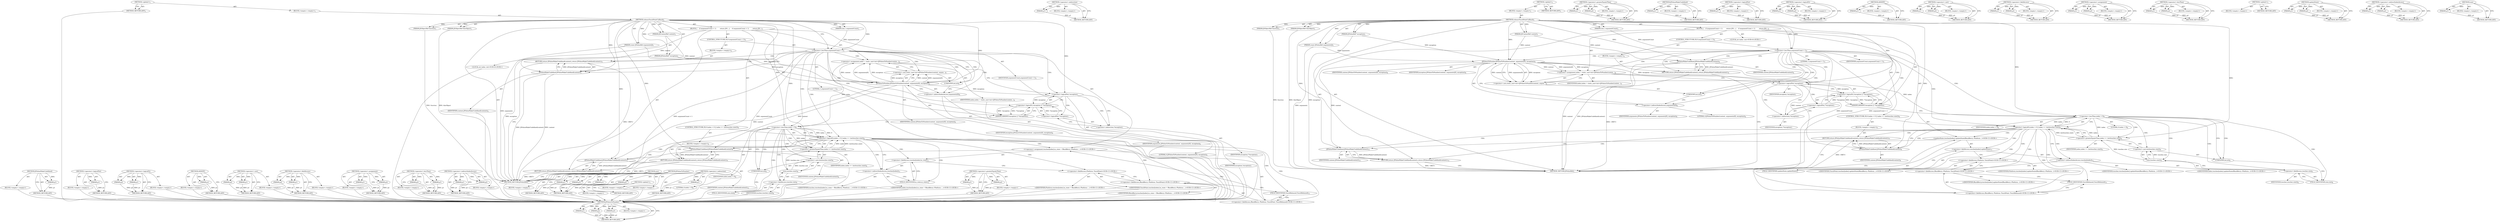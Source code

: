 digraph "size" {
vulnerable_127 [label=<(METHOD,JSValueToNumber)>];
vulnerable_128 [label=<(PARAM,p1)>];
vulnerable_129 [label=<(PARAM,p2)>];
vulnerable_130 [label=<(PARAM,p3)>];
vulnerable_131 [label=<(BLOCK,&lt;empty&gt;,&lt;empty&gt;)>];
vulnerable_132 [label=<(METHOD_RETURN,ANY)>];
vulnerable_151 [label=<(METHOD,&lt;operator&gt;.indirection)>];
vulnerable_152 [label=<(PARAM,p1)>];
vulnerable_153 [label=<(BLOCK,&lt;empty&gt;,&lt;empty&gt;)>];
vulnerable_154 [label=<(METHOD_RETURN,ANY)>];
vulnerable_6 [label=<(METHOD,&lt;global&gt;)<SUB>1</SUB>>];
vulnerable_7 [label=<(BLOCK,&lt;empty&gt;,&lt;empty&gt;)<SUB>1</SUB>>];
vulnerable_8 [label=<(METHOD,releaseTouchPointCallback)<SUB>1</SUB>>];
vulnerable_9 [label=<(PARAM,JSContextRef context)<SUB>1</SUB>>];
vulnerable_10 [label=<(PARAM,JSObjectRef function)<SUB>1</SUB>>];
vulnerable_11 [label=<(PARAM,JSObjectRef thisObject)<SUB>1</SUB>>];
vulnerable_12 [label=<(PARAM,size_t argumentCount)<SUB>1</SUB>>];
vulnerable_13 [label=<(PARAM,const JSValueRef arguments[])<SUB>1</SUB>>];
vulnerable_14 [label=<(PARAM,JSValueRef* exception)<SUB>1</SUB>>];
vulnerable_15 [label=<(BLOCK,{
    if (argumentCount &lt; 1)
        return JSV...,{
    if (argumentCount &lt; 1)
        return JSV...)<SUB>2</SUB>>];
vulnerable_16 [label=<(CONTROL_STRUCTURE,IF,if (argumentCount &lt; 1))<SUB>3</SUB>>];
vulnerable_17 [label=<(&lt;operator&gt;.lessThan,argumentCount &lt; 1)<SUB>3</SUB>>];
vulnerable_18 [label=<(IDENTIFIER,argumentCount,argumentCount &lt; 1)<SUB>3</SUB>>];
vulnerable_19 [label=<(LITERAL,1,argumentCount &lt; 1)<SUB>3</SUB>>];
vulnerable_20 [label=<(BLOCK,&lt;empty&gt;,&lt;empty&gt;)<SUB>4</SUB>>];
vulnerable_21 [label=<(RETURN,return JSValueMakeUndefined(context);,return JSValueMakeUndefined(context);)<SUB>4</SUB>>];
vulnerable_22 [label=<(JSValueMakeUndefined,JSValueMakeUndefined(context))<SUB>4</SUB>>];
vulnerable_23 [label=<(IDENTIFIER,context,JSValueMakeUndefined(context))<SUB>4</SUB>>];
vulnerable_24 [label="<(LOCAL,int index: int)<SUB>6</SUB>>"];
vulnerable_25 [label=<(&lt;operator&gt;.assignment,index = static_cast&lt;int&gt;(JSValueToNumber(contex...)<SUB>6</SUB>>];
vulnerable_26 [label=<(IDENTIFIER,index,index = static_cast&lt;int&gt;(JSValueToNumber(contex...)<SUB>6</SUB>>];
vulnerable_27 [label=<(&lt;operator&gt;.cast,static_cast&lt;int&gt;(JSValueToNumber(context, argum...)<SUB>6</SUB>>];
vulnerable_28 [label=<(UNKNOWN,int,int)<SUB>6</SUB>>];
vulnerable_29 [label=<(JSValueToNumber,JSValueToNumber(context, arguments[0], exception))<SUB>6</SUB>>];
vulnerable_30 [label=<(IDENTIFIER,context,JSValueToNumber(context, arguments[0], exception))<SUB>6</SUB>>];
vulnerable_31 [label=<(&lt;operator&gt;.indirectIndexAccess,arguments[0])<SUB>6</SUB>>];
vulnerable_32 [label=<(IDENTIFIER,arguments,JSValueToNumber(context, arguments[0], exception))<SUB>6</SUB>>];
vulnerable_33 [label=<(LITERAL,0,JSValueToNumber(context, arguments[0], exception))<SUB>6</SUB>>];
vulnerable_34 [label=<(IDENTIFIER,exception,JSValueToNumber(context, arguments[0], exception))<SUB>6</SUB>>];
vulnerable_35 [label=<(ASSERT,ASSERT(!exception || !*exception))<SUB>7</SUB>>];
vulnerable_36 [label=<(&lt;operator&gt;.logicalOr,!exception || !*exception)<SUB>7</SUB>>];
vulnerable_37 [label=<(&lt;operator&gt;.logicalNot,!exception)<SUB>7</SUB>>];
vulnerable_38 [label=<(IDENTIFIER,exception,!exception)<SUB>7</SUB>>];
vulnerable_39 [label=<(&lt;operator&gt;.logicalNot,!*exception)<SUB>7</SUB>>];
vulnerable_40 [label=<(&lt;operator&gt;.indirection,*exception)<SUB>7</SUB>>];
vulnerable_41 [label=<(IDENTIFIER,exception,!*exception)<SUB>7</SUB>>];
vulnerable_42 [label=<(CONTROL_STRUCTURE,IF,if (index &lt; 0 || index &gt;= (int)touches.size()))<SUB>8</SUB>>];
vulnerable_43 [label=<(&lt;operator&gt;.logicalOr,index &lt; 0 || index &gt;= (int)touches.size())<SUB>8</SUB>>];
vulnerable_44 [label=<(&lt;operator&gt;.lessThan,index &lt; 0)<SUB>8</SUB>>];
vulnerable_45 [label=<(IDENTIFIER,index,index &lt; 0)<SUB>8</SUB>>];
vulnerable_46 [label=<(LITERAL,0,index &lt; 0)<SUB>8</SUB>>];
vulnerable_47 [label=<(&lt;operator&gt;.greaterEqualsThan,index &gt;= (int)touches.size())<SUB>8</SUB>>];
vulnerable_48 [label=<(IDENTIFIER,index,index &gt;= (int)touches.size())<SUB>8</SUB>>];
vulnerable_49 [label=<(&lt;operator&gt;.cast,(int)touches.size())<SUB>8</SUB>>];
vulnerable_50 [label=<(UNKNOWN,int,int)<SUB>8</SUB>>];
vulnerable_51 [label=<(size,touches.size())<SUB>8</SUB>>];
vulnerable_52 [label=<(&lt;operator&gt;.fieldAccess,touches.size)<SUB>8</SUB>>];
vulnerable_53 [label=<(IDENTIFIER,touches,touches.size())<SUB>8</SUB>>];
vulnerable_54 [label=<(FIELD_IDENTIFIER,size,size)<SUB>8</SUB>>];
vulnerable_55 [label=<(BLOCK,&lt;empty&gt;,&lt;empty&gt;)<SUB>9</SUB>>];
vulnerable_56 [label=<(RETURN,return JSValueMakeUndefined(context);,return JSValueMakeUndefined(context);)<SUB>9</SUB>>];
vulnerable_57 [label=<(JSValueMakeUndefined,JSValueMakeUndefined(context))<SUB>9</SUB>>];
vulnerable_58 [label=<(IDENTIFIER,context,JSValueMakeUndefined(context))<SUB>9</SUB>>];
vulnerable_59 [label="<(&lt;operator&gt;.assignment,touches[index].m_state = BlackBerry::Platform::...)<SUB>11</SUB>>"];
vulnerable_60 [label=<(&lt;operator&gt;.fieldAccess,touches[index].m_state)<SUB>11</SUB>>];
vulnerable_61 [label=<(&lt;operator&gt;.indirectIndexAccess,touches[index])<SUB>11</SUB>>];
vulnerable_62 [label="<(IDENTIFIER,touches,touches[index].m_state = BlackBerry::Platform::...)<SUB>11</SUB>>"];
vulnerable_63 [label="<(IDENTIFIER,index,touches[index].m_state = BlackBerry::Platform::...)<SUB>11</SUB>>"];
vulnerable_64 [label=<(FIELD_IDENTIFIER,m_state,m_state)<SUB>11</SUB>>];
vulnerable_65 [label="<(&lt;operator&gt;.fieldAccess,BlackBerry::Platform::TouchPoint::TouchReleased)<SUB>11</SUB>>"];
vulnerable_66 [label="<(&lt;operator&gt;.fieldAccess,BlackBerry::Platform::TouchPoint)<SUB>11</SUB>>"];
vulnerable_67 [label="<(IDENTIFIER,BlackBerry,touches[index].m_state = BlackBerry::Platform::...)<SUB>11</SUB>>"];
vulnerable_68 [label="<(&lt;operator&gt;.fieldAccess,Platform::TouchPoint)<SUB>11</SUB>>"];
vulnerable_69 [label="<(IDENTIFIER,Platform,touches[index].m_state = BlackBerry::Platform::...)<SUB>11</SUB>>"];
vulnerable_70 [label="<(IDENTIFIER,TouchPoint,touches[index].m_state = BlackBerry::Platform::...)<SUB>11</SUB>>"];
vulnerable_71 [label=<(FIELD_IDENTIFIER,TouchReleased,TouchReleased)<SUB>11</SUB>>];
vulnerable_72 [label=<(RETURN,return JSValueMakeUndefined(context);,return JSValueMakeUndefined(context);)<SUB>12</SUB>>];
vulnerable_73 [label=<(JSValueMakeUndefined,JSValueMakeUndefined(context))<SUB>12</SUB>>];
vulnerable_74 [label=<(IDENTIFIER,context,JSValueMakeUndefined(context))<SUB>12</SUB>>];
vulnerable_75 [label=<(METHOD_RETURN,JSValueRef)<SUB>1</SUB>>];
vulnerable_77 [label=<(METHOD_RETURN,ANY)<SUB>1</SUB>>];
vulnerable_155 [label=<(METHOD,&lt;operator&gt;.greaterEqualsThan)>];
vulnerable_156 [label=<(PARAM,p1)>];
vulnerable_157 [label=<(PARAM,p2)>];
vulnerable_158 [label=<(BLOCK,&lt;empty&gt;,&lt;empty&gt;)>];
vulnerable_159 [label=<(METHOD_RETURN,ANY)>];
vulnerable_113 [label=<(METHOD,JSValueMakeUndefined)>];
vulnerable_114 [label=<(PARAM,p1)>];
vulnerable_115 [label=<(BLOCK,&lt;empty&gt;,&lt;empty&gt;)>];
vulnerable_116 [label=<(METHOD_RETURN,ANY)>];
vulnerable_147 [label=<(METHOD,&lt;operator&gt;.logicalNot)>];
vulnerable_148 [label=<(PARAM,p1)>];
vulnerable_149 [label=<(BLOCK,&lt;empty&gt;,&lt;empty&gt;)>];
vulnerable_150 [label=<(METHOD_RETURN,ANY)>];
vulnerable_142 [label=<(METHOD,&lt;operator&gt;.logicalOr)>];
vulnerable_143 [label=<(PARAM,p1)>];
vulnerable_144 [label=<(PARAM,p2)>];
vulnerable_145 [label=<(BLOCK,&lt;empty&gt;,&lt;empty&gt;)>];
vulnerable_146 [label=<(METHOD_RETURN,ANY)>];
vulnerable_138 [label=<(METHOD,ASSERT)>];
vulnerable_139 [label=<(PARAM,p1)>];
vulnerable_140 [label=<(BLOCK,&lt;empty&gt;,&lt;empty&gt;)>];
vulnerable_141 [label=<(METHOD_RETURN,ANY)>];
vulnerable_122 [label=<(METHOD,&lt;operator&gt;.cast)>];
vulnerable_123 [label=<(PARAM,p1)>];
vulnerable_124 [label=<(PARAM,p2)>];
vulnerable_125 [label=<(BLOCK,&lt;empty&gt;,&lt;empty&gt;)>];
vulnerable_126 [label=<(METHOD_RETURN,ANY)>];
vulnerable_164 [label=<(METHOD,&lt;operator&gt;.fieldAccess)>];
vulnerable_165 [label=<(PARAM,p1)>];
vulnerable_166 [label=<(PARAM,p2)>];
vulnerable_167 [label=<(BLOCK,&lt;empty&gt;,&lt;empty&gt;)>];
vulnerable_168 [label=<(METHOD_RETURN,ANY)>];
vulnerable_117 [label=<(METHOD,&lt;operator&gt;.assignment)>];
vulnerable_118 [label=<(PARAM,p1)>];
vulnerable_119 [label=<(PARAM,p2)>];
vulnerable_120 [label=<(BLOCK,&lt;empty&gt;,&lt;empty&gt;)>];
vulnerable_121 [label=<(METHOD_RETURN,ANY)>];
vulnerable_108 [label=<(METHOD,&lt;operator&gt;.lessThan)>];
vulnerable_109 [label=<(PARAM,p1)>];
vulnerable_110 [label=<(PARAM,p2)>];
vulnerable_111 [label=<(BLOCK,&lt;empty&gt;,&lt;empty&gt;)>];
vulnerable_112 [label=<(METHOD_RETURN,ANY)>];
vulnerable_102 [label=<(METHOD,&lt;global&gt;)<SUB>1</SUB>>];
vulnerable_103 [label=<(BLOCK,&lt;empty&gt;,&lt;empty&gt;)>];
vulnerable_104 [label=<(METHOD_RETURN,ANY)>];
vulnerable_133 [label=<(METHOD,&lt;operator&gt;.indirectIndexAccess)>];
vulnerable_134 [label=<(PARAM,p1)>];
vulnerable_135 [label=<(PARAM,p2)>];
vulnerable_136 [label=<(BLOCK,&lt;empty&gt;,&lt;empty&gt;)>];
vulnerable_137 [label=<(METHOD_RETURN,ANY)>];
vulnerable_160 [label=<(METHOD,size)>];
vulnerable_161 [label=<(PARAM,p1)>];
vulnerable_162 [label=<(BLOCK,&lt;empty&gt;,&lt;empty&gt;)>];
vulnerable_163 [label=<(METHOD_RETURN,ANY)>];
fixed_127 [label=<(METHOD,JSValueToNumber)>];
fixed_128 [label=<(PARAM,p1)>];
fixed_129 [label=<(PARAM,p2)>];
fixed_130 [label=<(PARAM,p3)>];
fixed_131 [label=<(BLOCK,&lt;empty&gt;,&lt;empty&gt;)>];
fixed_132 [label=<(METHOD_RETURN,ANY)>];
fixed_151 [label=<(METHOD,&lt;operator&gt;.indirection)>];
fixed_152 [label=<(PARAM,p1)>];
fixed_153 [label=<(BLOCK,&lt;empty&gt;,&lt;empty&gt;)>];
fixed_154 [label=<(METHOD_RETURN,ANY)>];
fixed_6 [label=<(METHOD,&lt;global&gt;)<SUB>1</SUB>>];
fixed_7 [label=<(BLOCK,&lt;empty&gt;,&lt;empty&gt;)<SUB>1</SUB>>];
fixed_8 [label=<(METHOD,releaseTouchPointCallback)<SUB>1</SUB>>];
fixed_9 [label=<(PARAM,JSContextRef context)<SUB>1</SUB>>];
fixed_10 [label=<(PARAM,JSObjectRef function)<SUB>1</SUB>>];
fixed_11 [label=<(PARAM,JSObjectRef thisObject)<SUB>1</SUB>>];
fixed_12 [label=<(PARAM,size_t argumentCount)<SUB>1</SUB>>];
fixed_13 [label=<(PARAM,const JSValueRef arguments[])<SUB>1</SUB>>];
fixed_14 [label=<(PARAM,JSValueRef* exception)<SUB>1</SUB>>];
fixed_15 [label=<(BLOCK,{
    if (argumentCount &lt; 1)
        return JSV...,{
    if (argumentCount &lt; 1)
        return JSV...)<SUB>2</SUB>>];
fixed_16 [label=<(CONTROL_STRUCTURE,IF,if (argumentCount &lt; 1))<SUB>3</SUB>>];
fixed_17 [label=<(&lt;operator&gt;.lessThan,argumentCount &lt; 1)<SUB>3</SUB>>];
fixed_18 [label=<(IDENTIFIER,argumentCount,argumentCount &lt; 1)<SUB>3</SUB>>];
fixed_19 [label=<(LITERAL,1,argumentCount &lt; 1)<SUB>3</SUB>>];
fixed_20 [label=<(BLOCK,&lt;empty&gt;,&lt;empty&gt;)<SUB>4</SUB>>];
fixed_21 [label=<(RETURN,return JSValueMakeUndefined(context);,return JSValueMakeUndefined(context);)<SUB>4</SUB>>];
fixed_22 [label=<(JSValueMakeUndefined,JSValueMakeUndefined(context))<SUB>4</SUB>>];
fixed_23 [label=<(IDENTIFIER,context,JSValueMakeUndefined(context))<SUB>4</SUB>>];
fixed_24 [label="<(LOCAL,int index: int)<SUB>6</SUB>>"];
fixed_25 [label=<(&lt;operator&gt;.assignment,index = static_cast&lt;int&gt;(JSValueToNumber(contex...)<SUB>6</SUB>>];
fixed_26 [label=<(IDENTIFIER,index,index = static_cast&lt;int&gt;(JSValueToNumber(contex...)<SUB>6</SUB>>];
fixed_27 [label=<(&lt;operator&gt;.cast,static_cast&lt;int&gt;(JSValueToNumber(context, argum...)<SUB>6</SUB>>];
fixed_28 [label=<(UNKNOWN,int,int)<SUB>6</SUB>>];
fixed_29 [label=<(JSValueToNumber,JSValueToNumber(context, arguments[0], exception))<SUB>6</SUB>>];
fixed_30 [label=<(IDENTIFIER,context,JSValueToNumber(context, arguments[0], exception))<SUB>6</SUB>>];
fixed_31 [label=<(&lt;operator&gt;.indirectIndexAccess,arguments[0])<SUB>6</SUB>>];
fixed_32 [label=<(IDENTIFIER,arguments,JSValueToNumber(context, arguments[0], exception))<SUB>6</SUB>>];
fixed_33 [label=<(LITERAL,0,JSValueToNumber(context, arguments[0], exception))<SUB>6</SUB>>];
fixed_34 [label=<(IDENTIFIER,exception,JSValueToNumber(context, arguments[0], exception))<SUB>6</SUB>>];
fixed_35 [label=<(ASSERT,ASSERT(!exception || !*exception))<SUB>7</SUB>>];
fixed_36 [label=<(&lt;operator&gt;.logicalOr,!exception || !*exception)<SUB>7</SUB>>];
fixed_37 [label=<(&lt;operator&gt;.logicalNot,!exception)<SUB>7</SUB>>];
fixed_38 [label=<(IDENTIFIER,exception,!exception)<SUB>7</SUB>>];
fixed_39 [label=<(&lt;operator&gt;.logicalNot,!*exception)<SUB>7</SUB>>];
fixed_40 [label=<(&lt;operator&gt;.indirection,*exception)<SUB>7</SUB>>];
fixed_41 [label=<(IDENTIFIER,exception,!*exception)<SUB>7</SUB>>];
fixed_42 [label=<(CONTROL_STRUCTURE,IF,if (index &lt; 0 || index &gt;= (int)touches.size()))<SUB>8</SUB>>];
fixed_43 [label=<(&lt;operator&gt;.logicalOr,index &lt; 0 || index &gt;= (int)touches.size())<SUB>8</SUB>>];
fixed_44 [label=<(&lt;operator&gt;.lessThan,index &lt; 0)<SUB>8</SUB>>];
fixed_45 [label=<(IDENTIFIER,index,index &lt; 0)<SUB>8</SUB>>];
fixed_46 [label=<(LITERAL,0,index &lt; 0)<SUB>8</SUB>>];
fixed_47 [label=<(&lt;operator&gt;.greaterEqualsThan,index &gt;= (int)touches.size())<SUB>8</SUB>>];
fixed_48 [label=<(IDENTIFIER,index,index &gt;= (int)touches.size())<SUB>8</SUB>>];
fixed_49 [label=<(&lt;operator&gt;.cast,(int)touches.size())<SUB>8</SUB>>];
fixed_50 [label=<(UNKNOWN,int,int)<SUB>8</SUB>>];
fixed_51 [label=<(size,touches.size())<SUB>8</SUB>>];
fixed_52 [label=<(&lt;operator&gt;.fieldAccess,touches.size)<SUB>8</SUB>>];
fixed_53 [label=<(IDENTIFIER,touches,touches.size())<SUB>8</SUB>>];
fixed_54 [label=<(FIELD_IDENTIFIER,size,size)<SUB>8</SUB>>];
fixed_55 [label=<(BLOCK,&lt;empty&gt;,&lt;empty&gt;)<SUB>9</SUB>>];
fixed_56 [label=<(RETURN,return JSValueMakeUndefined(context);,return JSValueMakeUndefined(context);)<SUB>9</SUB>>];
fixed_57 [label=<(JSValueMakeUndefined,JSValueMakeUndefined(context))<SUB>9</SUB>>];
fixed_58 [label=<(IDENTIFIER,context,JSValueMakeUndefined(context))<SUB>9</SUB>>];
fixed_59 [label="<(updateState,touches[index].updateState(BlackBerry::Platform...)<SUB>11</SUB>>"];
fixed_60 [label=<(&lt;operator&gt;.fieldAccess,touches[index].updateState)<SUB>11</SUB>>];
fixed_61 [label=<(&lt;operator&gt;.indirectIndexAccess,touches[index])<SUB>11</SUB>>];
fixed_62 [label="<(IDENTIFIER,touches,touches[index].updateState(BlackBerry::Platform...)<SUB>11</SUB>>"];
fixed_63 [label="<(IDENTIFIER,index,touches[index].updateState(BlackBerry::Platform...)<SUB>11</SUB>>"];
fixed_64 [label=<(FIELD_IDENTIFIER,updateState,updateState)<SUB>11</SUB>>];
fixed_65 [label="<(&lt;operator&gt;.fieldAccess,BlackBerry::Platform::TouchPoint::TouchReleased)<SUB>11</SUB>>"];
fixed_66 [label="<(&lt;operator&gt;.fieldAccess,BlackBerry::Platform::TouchPoint)<SUB>11</SUB>>"];
fixed_67 [label="<(IDENTIFIER,BlackBerry,touches[index].updateState(BlackBerry::Platform...)<SUB>11</SUB>>"];
fixed_68 [label="<(&lt;operator&gt;.fieldAccess,Platform::TouchPoint)<SUB>11</SUB>>"];
fixed_69 [label="<(IDENTIFIER,Platform,touches[index].updateState(BlackBerry::Platform...)<SUB>11</SUB>>"];
fixed_70 [label="<(IDENTIFIER,TouchPoint,touches[index].updateState(BlackBerry::Platform...)<SUB>11</SUB>>"];
fixed_71 [label=<(FIELD_IDENTIFIER,TouchReleased,TouchReleased)<SUB>11</SUB>>];
fixed_72 [label=<(RETURN,return JSValueMakeUndefined(context);,return JSValueMakeUndefined(context);)<SUB>12</SUB>>];
fixed_73 [label=<(JSValueMakeUndefined,JSValueMakeUndefined(context))<SUB>12</SUB>>];
fixed_74 [label=<(IDENTIFIER,context,JSValueMakeUndefined(context))<SUB>12</SUB>>];
fixed_75 [label=<(METHOD_RETURN,JSValueRef)<SUB>1</SUB>>];
fixed_77 [label=<(METHOD_RETURN,ANY)<SUB>1</SUB>>];
fixed_155 [label=<(METHOD,&lt;operator&gt;.greaterEqualsThan)>];
fixed_156 [label=<(PARAM,p1)>];
fixed_157 [label=<(PARAM,p2)>];
fixed_158 [label=<(BLOCK,&lt;empty&gt;,&lt;empty&gt;)>];
fixed_159 [label=<(METHOD_RETURN,ANY)>];
fixed_113 [label=<(METHOD,JSValueMakeUndefined)>];
fixed_114 [label=<(PARAM,p1)>];
fixed_115 [label=<(BLOCK,&lt;empty&gt;,&lt;empty&gt;)>];
fixed_116 [label=<(METHOD_RETURN,ANY)>];
fixed_147 [label=<(METHOD,&lt;operator&gt;.logicalNot)>];
fixed_148 [label=<(PARAM,p1)>];
fixed_149 [label=<(BLOCK,&lt;empty&gt;,&lt;empty&gt;)>];
fixed_150 [label=<(METHOD_RETURN,ANY)>];
fixed_142 [label=<(METHOD,&lt;operator&gt;.logicalOr)>];
fixed_143 [label=<(PARAM,p1)>];
fixed_144 [label=<(PARAM,p2)>];
fixed_145 [label=<(BLOCK,&lt;empty&gt;,&lt;empty&gt;)>];
fixed_146 [label=<(METHOD_RETURN,ANY)>];
fixed_138 [label=<(METHOD,ASSERT)>];
fixed_139 [label=<(PARAM,p1)>];
fixed_140 [label=<(BLOCK,&lt;empty&gt;,&lt;empty&gt;)>];
fixed_141 [label=<(METHOD_RETURN,ANY)>];
fixed_122 [label=<(METHOD,&lt;operator&gt;.cast)>];
fixed_123 [label=<(PARAM,p1)>];
fixed_124 [label=<(PARAM,p2)>];
fixed_125 [label=<(BLOCK,&lt;empty&gt;,&lt;empty&gt;)>];
fixed_126 [label=<(METHOD_RETURN,ANY)>];
fixed_164 [label=<(METHOD,&lt;operator&gt;.fieldAccess)>];
fixed_165 [label=<(PARAM,p1)>];
fixed_166 [label=<(PARAM,p2)>];
fixed_167 [label=<(BLOCK,&lt;empty&gt;,&lt;empty&gt;)>];
fixed_168 [label=<(METHOD_RETURN,ANY)>];
fixed_117 [label=<(METHOD,&lt;operator&gt;.assignment)>];
fixed_118 [label=<(PARAM,p1)>];
fixed_119 [label=<(PARAM,p2)>];
fixed_120 [label=<(BLOCK,&lt;empty&gt;,&lt;empty&gt;)>];
fixed_121 [label=<(METHOD_RETURN,ANY)>];
fixed_108 [label=<(METHOD,&lt;operator&gt;.lessThan)>];
fixed_109 [label=<(PARAM,p1)>];
fixed_110 [label=<(PARAM,p2)>];
fixed_111 [label=<(BLOCK,&lt;empty&gt;,&lt;empty&gt;)>];
fixed_112 [label=<(METHOD_RETURN,ANY)>];
fixed_102 [label=<(METHOD,&lt;global&gt;)<SUB>1</SUB>>];
fixed_103 [label=<(BLOCK,&lt;empty&gt;,&lt;empty&gt;)>];
fixed_104 [label=<(METHOD_RETURN,ANY)>];
fixed_169 [label=<(METHOD,updateState)>];
fixed_170 [label=<(PARAM,p1)>];
fixed_171 [label=<(PARAM,p2)>];
fixed_172 [label=<(BLOCK,&lt;empty&gt;,&lt;empty&gt;)>];
fixed_173 [label=<(METHOD_RETURN,ANY)>];
fixed_133 [label=<(METHOD,&lt;operator&gt;.indirectIndexAccess)>];
fixed_134 [label=<(PARAM,p1)>];
fixed_135 [label=<(PARAM,p2)>];
fixed_136 [label=<(BLOCK,&lt;empty&gt;,&lt;empty&gt;)>];
fixed_137 [label=<(METHOD_RETURN,ANY)>];
fixed_160 [label=<(METHOD,size)>];
fixed_161 [label=<(PARAM,p1)>];
fixed_162 [label=<(BLOCK,&lt;empty&gt;,&lt;empty&gt;)>];
fixed_163 [label=<(METHOD_RETURN,ANY)>];
vulnerable_127 -> vulnerable_128  [key=0, label="AST: "];
vulnerable_127 -> vulnerable_128  [key=1, label="DDG: "];
vulnerable_127 -> vulnerable_131  [key=0, label="AST: "];
vulnerable_127 -> vulnerable_129  [key=0, label="AST: "];
vulnerable_127 -> vulnerable_129  [key=1, label="DDG: "];
vulnerable_127 -> vulnerable_132  [key=0, label="AST: "];
vulnerable_127 -> vulnerable_132  [key=1, label="CFG: "];
vulnerable_127 -> vulnerable_130  [key=0, label="AST: "];
vulnerable_127 -> vulnerable_130  [key=1, label="DDG: "];
vulnerable_128 -> vulnerable_132  [key=0, label="DDG: p1"];
vulnerable_129 -> vulnerable_132  [key=0, label="DDG: p2"];
vulnerable_130 -> vulnerable_132  [key=0, label="DDG: p3"];
vulnerable_131 -> fixed_127  [key=0];
vulnerable_132 -> fixed_127  [key=0];
vulnerable_151 -> vulnerable_152  [key=0, label="AST: "];
vulnerable_151 -> vulnerable_152  [key=1, label="DDG: "];
vulnerable_151 -> vulnerable_153  [key=0, label="AST: "];
vulnerable_151 -> vulnerable_154  [key=0, label="AST: "];
vulnerable_151 -> vulnerable_154  [key=1, label="CFG: "];
vulnerable_152 -> vulnerable_154  [key=0, label="DDG: p1"];
vulnerable_153 -> fixed_127  [key=0];
vulnerable_154 -> fixed_127  [key=0];
vulnerable_6 -> vulnerable_7  [key=0, label="AST: "];
vulnerable_6 -> vulnerable_77  [key=0, label="AST: "];
vulnerable_6 -> vulnerable_77  [key=1, label="CFG: "];
vulnerable_7 -> vulnerable_8  [key=0, label="AST: "];
vulnerable_8 -> vulnerable_9  [key=0, label="AST: "];
vulnerable_8 -> vulnerable_9  [key=1, label="DDG: "];
vulnerable_8 -> vulnerable_10  [key=0, label="AST: "];
vulnerable_8 -> vulnerable_10  [key=1, label="DDG: "];
vulnerable_8 -> vulnerable_11  [key=0, label="AST: "];
vulnerable_8 -> vulnerable_11  [key=1, label="DDG: "];
vulnerable_8 -> vulnerable_12  [key=0, label="AST: "];
vulnerable_8 -> vulnerable_12  [key=1, label="DDG: "];
vulnerable_8 -> vulnerable_13  [key=0, label="AST: "];
vulnerable_8 -> vulnerable_13  [key=1, label="DDG: "];
vulnerable_8 -> vulnerable_14  [key=0, label="AST: "];
vulnerable_8 -> vulnerable_14  [key=1, label="DDG: "];
vulnerable_8 -> vulnerable_15  [key=0, label="AST: "];
vulnerable_8 -> vulnerable_75  [key=0, label="AST: "];
vulnerable_8 -> vulnerable_17  [key=0, label="CFG: "];
vulnerable_8 -> vulnerable_17  [key=1, label="DDG: "];
vulnerable_8 -> vulnerable_73  [key=0, label="DDG: "];
vulnerable_8 -> vulnerable_29  [key=0, label="DDG: "];
vulnerable_8 -> vulnerable_37  [key=0, label="DDG: "];
vulnerable_8 -> vulnerable_44  [key=0, label="DDG: "];
vulnerable_8 -> vulnerable_47  [key=0, label="DDG: "];
vulnerable_8 -> vulnerable_22  [key=0, label="DDG: "];
vulnerable_8 -> vulnerable_57  [key=0, label="DDG: "];
vulnerable_9 -> vulnerable_29  [key=0, label="DDG: context"];
vulnerable_9 -> vulnerable_22  [key=0, label="DDG: context"];
vulnerable_10 -> vulnerable_75  [key=0, label="DDG: function"];
vulnerable_11 -> vulnerable_75  [key=0, label="DDG: thisObject"];
vulnerable_12 -> vulnerable_17  [key=0, label="DDG: argumentCount"];
vulnerable_13 -> vulnerable_75  [key=0, label="DDG: arguments"];
vulnerable_13 -> vulnerable_29  [key=0, label="DDG: arguments"];
vulnerable_14 -> vulnerable_75  [key=0, label="DDG: exception"];
vulnerable_14 -> vulnerable_29  [key=0, label="DDG: exception"];
vulnerable_15 -> vulnerable_16  [key=0, label="AST: "];
vulnerable_15 -> vulnerable_24  [key=0, label="AST: "];
vulnerable_15 -> vulnerable_25  [key=0, label="AST: "];
vulnerable_15 -> vulnerable_35  [key=0, label="AST: "];
vulnerable_15 -> vulnerable_42  [key=0, label="AST: "];
vulnerable_15 -> vulnerable_59  [key=0, label="AST: "];
vulnerable_15 -> vulnerable_72  [key=0, label="AST: "];
vulnerable_16 -> vulnerable_17  [key=0, label="AST: "];
vulnerable_16 -> vulnerable_20  [key=0, label="AST: "];
vulnerable_17 -> vulnerable_18  [key=0, label="AST: "];
vulnerable_17 -> vulnerable_19  [key=0, label="AST: "];
vulnerable_17 -> vulnerable_22  [key=0, label="CFG: "];
vulnerable_17 -> vulnerable_22  [key=1, label="CDG: "];
vulnerable_17 -> vulnerable_28  [key=0, label="CFG: "];
vulnerable_17 -> vulnerable_28  [key=1, label="CDG: "];
vulnerable_17 -> vulnerable_75  [key=0, label="DDG: argumentCount"];
vulnerable_17 -> vulnerable_75  [key=1, label="DDG: argumentCount &lt; 1"];
vulnerable_17 -> vulnerable_21  [key=0, label="CDG: "];
vulnerable_17 -> vulnerable_37  [key=0, label="CDG: "];
vulnerable_17 -> vulnerable_25  [key=0, label="CDG: "];
vulnerable_17 -> vulnerable_27  [key=0, label="CDG: "];
vulnerable_17 -> vulnerable_29  [key=0, label="CDG: "];
vulnerable_17 -> vulnerable_44  [key=0, label="CDG: "];
vulnerable_17 -> vulnerable_35  [key=0, label="CDG: "];
vulnerable_17 -> vulnerable_43  [key=0, label="CDG: "];
vulnerable_17 -> vulnerable_36  [key=0, label="CDG: "];
vulnerable_17 -> vulnerable_31  [key=0, label="CDG: "];
vulnerable_18 -> fixed_127  [key=0];
vulnerable_19 -> fixed_127  [key=0];
vulnerable_20 -> vulnerable_21  [key=0, label="AST: "];
vulnerable_21 -> vulnerable_22  [key=0, label="AST: "];
vulnerable_21 -> vulnerable_75  [key=0, label="CFG: "];
vulnerable_21 -> vulnerable_75  [key=1, label="DDG: &lt;RET&gt;"];
vulnerable_22 -> vulnerable_23  [key=0, label="AST: "];
vulnerable_22 -> vulnerable_21  [key=0, label="CFG: "];
vulnerable_22 -> vulnerable_21  [key=1, label="DDG: JSValueMakeUndefined(context)"];
vulnerable_22 -> vulnerable_75  [key=0, label="DDG: context"];
vulnerable_22 -> vulnerable_75  [key=1, label="DDG: JSValueMakeUndefined(context)"];
vulnerable_23 -> fixed_127  [key=0];
vulnerable_24 -> fixed_127  [key=0];
vulnerable_25 -> vulnerable_26  [key=0, label="AST: "];
vulnerable_25 -> vulnerable_27  [key=0, label="AST: "];
vulnerable_25 -> vulnerable_37  [key=0, label="CFG: "];
vulnerable_25 -> vulnerable_44  [key=0, label="DDG: index"];
vulnerable_26 -> fixed_127  [key=0];
vulnerable_27 -> vulnerable_28  [key=0, label="AST: "];
vulnerable_27 -> vulnerable_29  [key=0, label="AST: "];
vulnerable_27 -> vulnerable_25  [key=0, label="CFG: "];
vulnerable_28 -> vulnerable_31  [key=0, label="CFG: "];
vulnerable_29 -> vulnerable_30  [key=0, label="AST: "];
vulnerable_29 -> vulnerable_31  [key=0, label="AST: "];
vulnerable_29 -> vulnerable_34  [key=0, label="AST: "];
vulnerable_29 -> vulnerable_27  [key=0, label="CFG: "];
vulnerable_29 -> vulnerable_27  [key=1, label="DDG: context"];
vulnerable_29 -> vulnerable_27  [key=2, label="DDG: arguments[0]"];
vulnerable_29 -> vulnerable_27  [key=3, label="DDG: exception"];
vulnerable_29 -> vulnerable_25  [key=0, label="DDG: context"];
vulnerable_29 -> vulnerable_25  [key=1, label="DDG: arguments[0]"];
vulnerable_29 -> vulnerable_25  [key=2, label="DDG: exception"];
vulnerable_29 -> vulnerable_73  [key=0, label="DDG: context"];
vulnerable_29 -> vulnerable_37  [key=0, label="DDG: exception"];
vulnerable_29 -> vulnerable_57  [key=0, label="DDG: context"];
vulnerable_30 -> fixed_127  [key=0];
vulnerable_31 -> vulnerable_32  [key=0, label="AST: "];
vulnerable_31 -> vulnerable_33  [key=0, label="AST: "];
vulnerable_31 -> vulnerable_29  [key=0, label="CFG: "];
vulnerable_32 -> fixed_127  [key=0];
vulnerable_33 -> fixed_127  [key=0];
vulnerable_34 -> fixed_127  [key=0];
vulnerable_35 -> vulnerable_36  [key=0, label="AST: "];
vulnerable_35 -> vulnerable_44  [key=0, label="CFG: "];
vulnerable_36 -> vulnerable_37  [key=0, label="AST: "];
vulnerable_36 -> vulnerable_39  [key=0, label="AST: "];
vulnerable_36 -> vulnerable_35  [key=0, label="CFG: "];
vulnerable_36 -> vulnerable_35  [key=1, label="DDG: !exception"];
vulnerable_36 -> vulnerable_35  [key=2, label="DDG: !*exception"];
vulnerable_37 -> vulnerable_38  [key=0, label="AST: "];
vulnerable_37 -> vulnerable_36  [key=0, label="CFG: "];
vulnerable_37 -> vulnerable_36  [key=1, label="DDG: exception"];
vulnerable_37 -> vulnerable_40  [key=0, label="CFG: "];
vulnerable_37 -> vulnerable_40  [key=1, label="CDG: "];
vulnerable_37 -> vulnerable_39  [key=0, label="CDG: "];
vulnerable_38 -> fixed_127  [key=0];
vulnerable_39 -> vulnerable_40  [key=0, label="AST: "];
vulnerable_39 -> vulnerable_36  [key=0, label="CFG: "];
vulnerable_39 -> vulnerable_36  [key=1, label="DDG: *exception"];
vulnerable_40 -> vulnerable_41  [key=0, label="AST: "];
vulnerable_40 -> vulnerable_39  [key=0, label="CFG: "];
vulnerable_41 -> fixed_127  [key=0];
vulnerable_42 -> vulnerable_43  [key=0, label="AST: "];
vulnerable_42 -> vulnerable_55  [key=0, label="AST: "];
vulnerable_43 -> vulnerable_44  [key=0, label="AST: "];
vulnerable_43 -> vulnerable_47  [key=0, label="AST: "];
vulnerable_43 -> vulnerable_57  [key=0, label="CFG: "];
vulnerable_43 -> vulnerable_57  [key=1, label="CDG: "];
vulnerable_43 -> vulnerable_61  [key=0, label="CFG: "];
vulnerable_43 -> vulnerable_61  [key=1, label="CDG: "];
vulnerable_43 -> vulnerable_68  [key=0, label="CDG: "];
vulnerable_43 -> vulnerable_60  [key=0, label="CDG: "];
vulnerable_43 -> vulnerable_73  [key=0, label="CDG: "];
vulnerable_43 -> vulnerable_64  [key=0, label="CDG: "];
vulnerable_43 -> vulnerable_66  [key=0, label="CDG: "];
vulnerable_43 -> vulnerable_72  [key=0, label="CDG: "];
vulnerable_43 -> vulnerable_56  [key=0, label="CDG: "];
vulnerable_43 -> vulnerable_65  [key=0, label="CDG: "];
vulnerable_43 -> vulnerable_59  [key=0, label="CDG: "];
vulnerable_43 -> vulnerable_71  [key=0, label="CDG: "];
vulnerable_44 -> vulnerable_45  [key=0, label="AST: "];
vulnerable_44 -> vulnerable_46  [key=0, label="AST: "];
vulnerable_44 -> vulnerable_43  [key=0, label="CFG: "];
vulnerable_44 -> vulnerable_43  [key=1, label="DDG: index"];
vulnerable_44 -> vulnerable_43  [key=2, label="DDG: 0"];
vulnerable_44 -> vulnerable_50  [key=0, label="CFG: "];
vulnerable_44 -> vulnerable_50  [key=1, label="CDG: "];
vulnerable_44 -> vulnerable_47  [key=0, label="DDG: index"];
vulnerable_44 -> vulnerable_47  [key=1, label="CDG: "];
vulnerable_44 -> vulnerable_49  [key=0, label="CDG: "];
vulnerable_44 -> vulnerable_51  [key=0, label="CDG: "];
vulnerable_44 -> vulnerable_52  [key=0, label="CDG: "];
vulnerable_44 -> vulnerable_54  [key=0, label="CDG: "];
vulnerable_45 -> fixed_127  [key=0];
vulnerable_46 -> fixed_127  [key=0];
vulnerable_47 -> vulnerable_48  [key=0, label="AST: "];
vulnerable_47 -> vulnerable_49  [key=0, label="AST: "];
vulnerable_47 -> vulnerable_43  [key=0, label="CFG: "];
vulnerable_47 -> vulnerable_43  [key=1, label="DDG: index"];
vulnerable_47 -> vulnerable_43  [key=2, label="DDG: (int)touches.size()"];
vulnerable_48 -> fixed_127  [key=0];
vulnerable_49 -> vulnerable_50  [key=0, label="AST: "];
vulnerable_49 -> vulnerable_51  [key=0, label="AST: "];
vulnerable_49 -> vulnerable_47  [key=0, label="CFG: "];
vulnerable_50 -> vulnerable_54  [key=0, label="CFG: "];
vulnerable_51 -> vulnerable_52  [key=0, label="AST: "];
vulnerable_51 -> vulnerable_49  [key=0, label="CFG: "];
vulnerable_51 -> vulnerable_49  [key=1, label="DDG: touches.size"];
vulnerable_51 -> vulnerable_47  [key=0, label="DDG: touches.size"];
vulnerable_52 -> vulnerable_53  [key=0, label="AST: "];
vulnerable_52 -> vulnerable_54  [key=0, label="AST: "];
vulnerable_52 -> vulnerable_51  [key=0, label="CFG: "];
vulnerable_53 -> fixed_127  [key=0];
vulnerable_54 -> vulnerable_52  [key=0, label="CFG: "];
vulnerable_55 -> vulnerable_56  [key=0, label="AST: "];
vulnerable_56 -> vulnerable_57  [key=0, label="AST: "];
vulnerable_56 -> vulnerable_75  [key=0, label="CFG: "];
vulnerable_56 -> vulnerable_75  [key=1, label="DDG: &lt;RET&gt;"];
vulnerable_57 -> vulnerable_58  [key=0, label="AST: "];
vulnerable_57 -> vulnerable_56  [key=0, label="CFG: "];
vulnerable_57 -> vulnerable_56  [key=1, label="DDG: JSValueMakeUndefined(context)"];
vulnerable_58 -> fixed_127  [key=0];
vulnerable_59 -> vulnerable_60  [key=0, label="AST: "];
vulnerable_59 -> vulnerable_65  [key=0, label="AST: "];
vulnerable_59 -> vulnerable_73  [key=0, label="CFG: "];
vulnerable_60 -> vulnerable_61  [key=0, label="AST: "];
vulnerable_60 -> vulnerable_64  [key=0, label="AST: "];
vulnerable_60 -> vulnerable_68  [key=0, label="CFG: "];
vulnerable_61 -> vulnerable_62  [key=0, label="AST: "];
vulnerable_61 -> vulnerable_63  [key=0, label="AST: "];
vulnerable_61 -> vulnerable_64  [key=0, label="CFG: "];
vulnerable_62 -> fixed_127  [key=0];
vulnerable_63 -> fixed_127  [key=0];
vulnerable_64 -> vulnerable_60  [key=0, label="CFG: "];
vulnerable_65 -> vulnerable_66  [key=0, label="AST: "];
vulnerable_65 -> vulnerable_71  [key=0, label="AST: "];
vulnerable_65 -> vulnerable_59  [key=0, label="CFG: "];
vulnerable_66 -> vulnerable_67  [key=0, label="AST: "];
vulnerable_66 -> vulnerable_68  [key=0, label="AST: "];
vulnerable_66 -> vulnerable_71  [key=0, label="CFG: "];
vulnerable_67 -> fixed_127  [key=0];
vulnerable_68 -> vulnerable_69  [key=0, label="AST: "];
vulnerable_68 -> vulnerable_70  [key=0, label="AST: "];
vulnerable_68 -> vulnerable_66  [key=0, label="CFG: "];
vulnerable_69 -> fixed_127  [key=0];
vulnerable_70 -> fixed_127  [key=0];
vulnerable_71 -> vulnerable_65  [key=0, label="CFG: "];
vulnerable_72 -> vulnerable_73  [key=0, label="AST: "];
vulnerable_72 -> vulnerable_75  [key=0, label="CFG: "];
vulnerable_72 -> vulnerable_75  [key=1, label="DDG: &lt;RET&gt;"];
vulnerable_73 -> vulnerable_74  [key=0, label="AST: "];
vulnerable_73 -> vulnerable_72  [key=0, label="CFG: "];
vulnerable_73 -> vulnerable_72  [key=1, label="DDG: JSValueMakeUndefined(context)"];
vulnerable_74 -> fixed_127  [key=0];
vulnerable_75 -> fixed_127  [key=0];
vulnerable_77 -> fixed_127  [key=0];
vulnerable_155 -> vulnerable_156  [key=0, label="AST: "];
vulnerable_155 -> vulnerable_156  [key=1, label="DDG: "];
vulnerable_155 -> vulnerable_158  [key=0, label="AST: "];
vulnerable_155 -> vulnerable_157  [key=0, label="AST: "];
vulnerable_155 -> vulnerable_157  [key=1, label="DDG: "];
vulnerable_155 -> vulnerable_159  [key=0, label="AST: "];
vulnerable_155 -> vulnerable_159  [key=1, label="CFG: "];
vulnerable_156 -> vulnerable_159  [key=0, label="DDG: p1"];
vulnerable_157 -> vulnerable_159  [key=0, label="DDG: p2"];
vulnerable_158 -> fixed_127  [key=0];
vulnerable_159 -> fixed_127  [key=0];
vulnerable_113 -> vulnerable_114  [key=0, label="AST: "];
vulnerable_113 -> vulnerable_114  [key=1, label="DDG: "];
vulnerable_113 -> vulnerable_115  [key=0, label="AST: "];
vulnerable_113 -> vulnerable_116  [key=0, label="AST: "];
vulnerable_113 -> vulnerable_116  [key=1, label="CFG: "];
vulnerable_114 -> vulnerable_116  [key=0, label="DDG: p1"];
vulnerable_115 -> fixed_127  [key=0];
vulnerable_116 -> fixed_127  [key=0];
vulnerable_147 -> vulnerable_148  [key=0, label="AST: "];
vulnerable_147 -> vulnerable_148  [key=1, label="DDG: "];
vulnerable_147 -> vulnerable_149  [key=0, label="AST: "];
vulnerable_147 -> vulnerable_150  [key=0, label="AST: "];
vulnerable_147 -> vulnerable_150  [key=1, label="CFG: "];
vulnerable_148 -> vulnerable_150  [key=0, label="DDG: p1"];
vulnerable_149 -> fixed_127  [key=0];
vulnerable_150 -> fixed_127  [key=0];
vulnerable_142 -> vulnerable_143  [key=0, label="AST: "];
vulnerable_142 -> vulnerable_143  [key=1, label="DDG: "];
vulnerable_142 -> vulnerable_145  [key=0, label="AST: "];
vulnerable_142 -> vulnerable_144  [key=0, label="AST: "];
vulnerable_142 -> vulnerable_144  [key=1, label="DDG: "];
vulnerable_142 -> vulnerable_146  [key=0, label="AST: "];
vulnerable_142 -> vulnerable_146  [key=1, label="CFG: "];
vulnerable_143 -> vulnerable_146  [key=0, label="DDG: p1"];
vulnerable_144 -> vulnerable_146  [key=0, label="DDG: p2"];
vulnerable_145 -> fixed_127  [key=0];
vulnerable_146 -> fixed_127  [key=0];
vulnerable_138 -> vulnerable_139  [key=0, label="AST: "];
vulnerable_138 -> vulnerable_139  [key=1, label="DDG: "];
vulnerable_138 -> vulnerable_140  [key=0, label="AST: "];
vulnerable_138 -> vulnerable_141  [key=0, label="AST: "];
vulnerable_138 -> vulnerable_141  [key=1, label="CFG: "];
vulnerable_139 -> vulnerable_141  [key=0, label="DDG: p1"];
vulnerable_140 -> fixed_127  [key=0];
vulnerable_141 -> fixed_127  [key=0];
vulnerable_122 -> vulnerable_123  [key=0, label="AST: "];
vulnerable_122 -> vulnerable_123  [key=1, label="DDG: "];
vulnerable_122 -> vulnerable_125  [key=0, label="AST: "];
vulnerable_122 -> vulnerable_124  [key=0, label="AST: "];
vulnerable_122 -> vulnerable_124  [key=1, label="DDG: "];
vulnerable_122 -> vulnerable_126  [key=0, label="AST: "];
vulnerable_122 -> vulnerable_126  [key=1, label="CFG: "];
vulnerable_123 -> vulnerable_126  [key=0, label="DDG: p1"];
vulnerable_124 -> vulnerable_126  [key=0, label="DDG: p2"];
vulnerable_125 -> fixed_127  [key=0];
vulnerable_126 -> fixed_127  [key=0];
vulnerable_164 -> vulnerable_165  [key=0, label="AST: "];
vulnerable_164 -> vulnerable_165  [key=1, label="DDG: "];
vulnerable_164 -> vulnerable_167  [key=0, label="AST: "];
vulnerable_164 -> vulnerable_166  [key=0, label="AST: "];
vulnerable_164 -> vulnerable_166  [key=1, label="DDG: "];
vulnerable_164 -> vulnerable_168  [key=0, label="AST: "];
vulnerable_164 -> vulnerable_168  [key=1, label="CFG: "];
vulnerable_165 -> vulnerable_168  [key=0, label="DDG: p1"];
vulnerable_166 -> vulnerable_168  [key=0, label="DDG: p2"];
vulnerable_167 -> fixed_127  [key=0];
vulnerable_168 -> fixed_127  [key=0];
vulnerable_117 -> vulnerable_118  [key=0, label="AST: "];
vulnerable_117 -> vulnerable_118  [key=1, label="DDG: "];
vulnerable_117 -> vulnerable_120  [key=0, label="AST: "];
vulnerable_117 -> vulnerable_119  [key=0, label="AST: "];
vulnerable_117 -> vulnerable_119  [key=1, label="DDG: "];
vulnerable_117 -> vulnerable_121  [key=0, label="AST: "];
vulnerable_117 -> vulnerable_121  [key=1, label="CFG: "];
vulnerable_118 -> vulnerable_121  [key=0, label="DDG: p1"];
vulnerable_119 -> vulnerable_121  [key=0, label="DDG: p2"];
vulnerable_120 -> fixed_127  [key=0];
vulnerable_121 -> fixed_127  [key=0];
vulnerable_108 -> vulnerable_109  [key=0, label="AST: "];
vulnerable_108 -> vulnerable_109  [key=1, label="DDG: "];
vulnerable_108 -> vulnerable_111  [key=0, label="AST: "];
vulnerable_108 -> vulnerable_110  [key=0, label="AST: "];
vulnerable_108 -> vulnerable_110  [key=1, label="DDG: "];
vulnerable_108 -> vulnerable_112  [key=0, label="AST: "];
vulnerable_108 -> vulnerable_112  [key=1, label="CFG: "];
vulnerable_109 -> vulnerable_112  [key=0, label="DDG: p1"];
vulnerable_110 -> vulnerable_112  [key=0, label="DDG: p2"];
vulnerable_111 -> fixed_127  [key=0];
vulnerable_112 -> fixed_127  [key=0];
vulnerable_102 -> vulnerable_103  [key=0, label="AST: "];
vulnerable_102 -> vulnerable_104  [key=0, label="AST: "];
vulnerable_102 -> vulnerable_104  [key=1, label="CFG: "];
vulnerable_103 -> fixed_127  [key=0];
vulnerable_104 -> fixed_127  [key=0];
vulnerable_133 -> vulnerable_134  [key=0, label="AST: "];
vulnerable_133 -> vulnerable_134  [key=1, label="DDG: "];
vulnerable_133 -> vulnerable_136  [key=0, label="AST: "];
vulnerable_133 -> vulnerable_135  [key=0, label="AST: "];
vulnerable_133 -> vulnerable_135  [key=1, label="DDG: "];
vulnerable_133 -> vulnerable_137  [key=0, label="AST: "];
vulnerable_133 -> vulnerable_137  [key=1, label="CFG: "];
vulnerable_134 -> vulnerable_137  [key=0, label="DDG: p1"];
vulnerable_135 -> vulnerable_137  [key=0, label="DDG: p2"];
vulnerable_136 -> fixed_127  [key=0];
vulnerable_137 -> fixed_127  [key=0];
vulnerable_160 -> vulnerable_161  [key=0, label="AST: "];
vulnerable_160 -> vulnerable_161  [key=1, label="DDG: "];
vulnerable_160 -> vulnerable_162  [key=0, label="AST: "];
vulnerable_160 -> vulnerable_163  [key=0, label="AST: "];
vulnerable_160 -> vulnerable_163  [key=1, label="CFG: "];
vulnerable_161 -> vulnerable_163  [key=0, label="DDG: p1"];
vulnerable_162 -> fixed_127  [key=0];
vulnerable_163 -> fixed_127  [key=0];
fixed_127 -> fixed_128  [key=0, label="AST: "];
fixed_127 -> fixed_128  [key=1, label="DDG: "];
fixed_127 -> fixed_131  [key=0, label="AST: "];
fixed_127 -> fixed_129  [key=0, label="AST: "];
fixed_127 -> fixed_129  [key=1, label="DDG: "];
fixed_127 -> fixed_132  [key=0, label="AST: "];
fixed_127 -> fixed_132  [key=1, label="CFG: "];
fixed_127 -> fixed_130  [key=0, label="AST: "];
fixed_127 -> fixed_130  [key=1, label="DDG: "];
fixed_128 -> fixed_132  [key=0, label="DDG: p1"];
fixed_129 -> fixed_132  [key=0, label="DDG: p2"];
fixed_130 -> fixed_132  [key=0, label="DDG: p3"];
fixed_151 -> fixed_152  [key=0, label="AST: "];
fixed_151 -> fixed_152  [key=1, label="DDG: "];
fixed_151 -> fixed_153  [key=0, label="AST: "];
fixed_151 -> fixed_154  [key=0, label="AST: "];
fixed_151 -> fixed_154  [key=1, label="CFG: "];
fixed_152 -> fixed_154  [key=0, label="DDG: p1"];
fixed_6 -> fixed_7  [key=0, label="AST: "];
fixed_6 -> fixed_77  [key=0, label="AST: "];
fixed_6 -> fixed_77  [key=1, label="CFG: "];
fixed_7 -> fixed_8  [key=0, label="AST: "];
fixed_8 -> fixed_9  [key=0, label="AST: "];
fixed_8 -> fixed_9  [key=1, label="DDG: "];
fixed_8 -> fixed_10  [key=0, label="AST: "];
fixed_8 -> fixed_10  [key=1, label="DDG: "];
fixed_8 -> fixed_11  [key=0, label="AST: "];
fixed_8 -> fixed_11  [key=1, label="DDG: "];
fixed_8 -> fixed_12  [key=0, label="AST: "];
fixed_8 -> fixed_12  [key=1, label="DDG: "];
fixed_8 -> fixed_13  [key=0, label="AST: "];
fixed_8 -> fixed_13  [key=1, label="DDG: "];
fixed_8 -> fixed_14  [key=0, label="AST: "];
fixed_8 -> fixed_14  [key=1, label="DDG: "];
fixed_8 -> fixed_15  [key=0, label="AST: "];
fixed_8 -> fixed_75  [key=0, label="AST: "];
fixed_8 -> fixed_17  [key=0, label="CFG: "];
fixed_8 -> fixed_17  [key=1, label="DDG: "];
fixed_8 -> fixed_73  [key=0, label="DDG: "];
fixed_8 -> fixed_29  [key=0, label="DDG: "];
fixed_8 -> fixed_37  [key=0, label="DDG: "];
fixed_8 -> fixed_44  [key=0, label="DDG: "];
fixed_8 -> fixed_47  [key=0, label="DDG: "];
fixed_8 -> fixed_22  [key=0, label="DDG: "];
fixed_8 -> fixed_57  [key=0, label="DDG: "];
fixed_9 -> fixed_29  [key=0, label="DDG: context"];
fixed_9 -> fixed_22  [key=0, label="DDG: context"];
fixed_10 -> fixed_75  [key=0, label="DDG: function"];
fixed_11 -> fixed_75  [key=0, label="DDG: thisObject"];
fixed_12 -> fixed_17  [key=0, label="DDG: argumentCount"];
fixed_13 -> fixed_75  [key=0, label="DDG: arguments"];
fixed_13 -> fixed_29  [key=0, label="DDG: arguments"];
fixed_14 -> fixed_75  [key=0, label="DDG: exception"];
fixed_14 -> fixed_29  [key=0, label="DDG: exception"];
fixed_15 -> fixed_16  [key=0, label="AST: "];
fixed_15 -> fixed_24  [key=0, label="AST: "];
fixed_15 -> fixed_25  [key=0, label="AST: "];
fixed_15 -> fixed_35  [key=0, label="AST: "];
fixed_15 -> fixed_42  [key=0, label="AST: "];
fixed_15 -> fixed_59  [key=0, label="AST: "];
fixed_15 -> fixed_72  [key=0, label="AST: "];
fixed_16 -> fixed_17  [key=0, label="AST: "];
fixed_16 -> fixed_20  [key=0, label="AST: "];
fixed_17 -> fixed_18  [key=0, label="AST: "];
fixed_17 -> fixed_19  [key=0, label="AST: "];
fixed_17 -> fixed_22  [key=0, label="CFG: "];
fixed_17 -> fixed_22  [key=1, label="CDG: "];
fixed_17 -> fixed_28  [key=0, label="CFG: "];
fixed_17 -> fixed_28  [key=1, label="CDG: "];
fixed_17 -> fixed_75  [key=0, label="DDG: argumentCount"];
fixed_17 -> fixed_75  [key=1, label="DDG: argumentCount &lt; 1"];
fixed_17 -> fixed_21  [key=0, label="CDG: "];
fixed_17 -> fixed_37  [key=0, label="CDG: "];
fixed_17 -> fixed_25  [key=0, label="CDG: "];
fixed_17 -> fixed_27  [key=0, label="CDG: "];
fixed_17 -> fixed_29  [key=0, label="CDG: "];
fixed_17 -> fixed_44  [key=0, label="CDG: "];
fixed_17 -> fixed_35  [key=0, label="CDG: "];
fixed_17 -> fixed_43  [key=0, label="CDG: "];
fixed_17 -> fixed_36  [key=0, label="CDG: "];
fixed_17 -> fixed_31  [key=0, label="CDG: "];
fixed_20 -> fixed_21  [key=0, label="AST: "];
fixed_21 -> fixed_22  [key=0, label="AST: "];
fixed_21 -> fixed_75  [key=0, label="CFG: "];
fixed_21 -> fixed_75  [key=1, label="DDG: &lt;RET&gt;"];
fixed_22 -> fixed_23  [key=0, label="AST: "];
fixed_22 -> fixed_21  [key=0, label="CFG: "];
fixed_22 -> fixed_21  [key=1, label="DDG: JSValueMakeUndefined(context)"];
fixed_22 -> fixed_75  [key=0, label="DDG: context"];
fixed_22 -> fixed_75  [key=1, label="DDG: JSValueMakeUndefined(context)"];
fixed_25 -> fixed_26  [key=0, label="AST: "];
fixed_25 -> fixed_27  [key=0, label="AST: "];
fixed_25 -> fixed_37  [key=0, label="CFG: "];
fixed_25 -> fixed_44  [key=0, label="DDG: index"];
fixed_27 -> fixed_28  [key=0, label="AST: "];
fixed_27 -> fixed_29  [key=0, label="AST: "];
fixed_27 -> fixed_25  [key=0, label="CFG: "];
fixed_28 -> fixed_31  [key=0, label="CFG: "];
fixed_29 -> fixed_30  [key=0, label="AST: "];
fixed_29 -> fixed_31  [key=0, label="AST: "];
fixed_29 -> fixed_34  [key=0, label="AST: "];
fixed_29 -> fixed_27  [key=0, label="CFG: "];
fixed_29 -> fixed_27  [key=1, label="DDG: context"];
fixed_29 -> fixed_27  [key=2, label="DDG: arguments[0]"];
fixed_29 -> fixed_27  [key=3, label="DDG: exception"];
fixed_29 -> fixed_25  [key=0, label="DDG: context"];
fixed_29 -> fixed_25  [key=1, label="DDG: arguments[0]"];
fixed_29 -> fixed_25  [key=2, label="DDG: exception"];
fixed_29 -> fixed_73  [key=0, label="DDG: context"];
fixed_29 -> fixed_37  [key=0, label="DDG: exception"];
fixed_29 -> fixed_57  [key=0, label="DDG: context"];
fixed_31 -> fixed_32  [key=0, label="AST: "];
fixed_31 -> fixed_33  [key=0, label="AST: "];
fixed_31 -> fixed_29  [key=0, label="CFG: "];
fixed_35 -> fixed_36  [key=0, label="AST: "];
fixed_35 -> fixed_44  [key=0, label="CFG: "];
fixed_36 -> fixed_37  [key=0, label="AST: "];
fixed_36 -> fixed_39  [key=0, label="AST: "];
fixed_36 -> fixed_35  [key=0, label="CFG: "];
fixed_36 -> fixed_35  [key=1, label="DDG: !exception"];
fixed_36 -> fixed_35  [key=2, label="DDG: !*exception"];
fixed_37 -> fixed_38  [key=0, label="AST: "];
fixed_37 -> fixed_36  [key=0, label="CFG: "];
fixed_37 -> fixed_36  [key=1, label="DDG: exception"];
fixed_37 -> fixed_40  [key=0, label="CFG: "];
fixed_37 -> fixed_40  [key=1, label="CDG: "];
fixed_37 -> fixed_39  [key=0, label="CDG: "];
fixed_39 -> fixed_40  [key=0, label="AST: "];
fixed_39 -> fixed_36  [key=0, label="CFG: "];
fixed_39 -> fixed_36  [key=1, label="DDG: *exception"];
fixed_40 -> fixed_41  [key=0, label="AST: "];
fixed_40 -> fixed_39  [key=0, label="CFG: "];
fixed_42 -> fixed_43  [key=0, label="AST: "];
fixed_42 -> fixed_55  [key=0, label="AST: "];
fixed_43 -> fixed_44  [key=0, label="AST: "];
fixed_43 -> fixed_47  [key=0, label="AST: "];
fixed_43 -> fixed_57  [key=0, label="CFG: "];
fixed_43 -> fixed_57  [key=1, label="CDG: "];
fixed_43 -> fixed_61  [key=0, label="CFG: "];
fixed_43 -> fixed_61  [key=1, label="CDG: "];
fixed_43 -> fixed_68  [key=0, label="CDG: "];
fixed_43 -> fixed_60  [key=0, label="CDG: "];
fixed_43 -> fixed_73  [key=0, label="CDG: "];
fixed_43 -> fixed_64  [key=0, label="CDG: "];
fixed_43 -> fixed_66  [key=0, label="CDG: "];
fixed_43 -> fixed_72  [key=0, label="CDG: "];
fixed_43 -> fixed_56  [key=0, label="CDG: "];
fixed_43 -> fixed_65  [key=0, label="CDG: "];
fixed_43 -> fixed_59  [key=0, label="CDG: "];
fixed_43 -> fixed_71  [key=0, label="CDG: "];
fixed_44 -> fixed_45  [key=0, label="AST: "];
fixed_44 -> fixed_46  [key=0, label="AST: "];
fixed_44 -> fixed_43  [key=0, label="CFG: "];
fixed_44 -> fixed_43  [key=1, label="DDG: index"];
fixed_44 -> fixed_43  [key=2, label="DDG: 0"];
fixed_44 -> fixed_50  [key=0, label="CFG: "];
fixed_44 -> fixed_50  [key=1, label="CDG: "];
fixed_44 -> fixed_47  [key=0, label="DDG: index"];
fixed_44 -> fixed_47  [key=1, label="CDG: "];
fixed_44 -> fixed_49  [key=0, label="CDG: "];
fixed_44 -> fixed_51  [key=0, label="CDG: "];
fixed_44 -> fixed_52  [key=0, label="CDG: "];
fixed_44 -> fixed_54  [key=0, label="CDG: "];
fixed_47 -> fixed_48  [key=0, label="AST: "];
fixed_47 -> fixed_49  [key=0, label="AST: "];
fixed_47 -> fixed_43  [key=0, label="CFG: "];
fixed_47 -> fixed_43  [key=1, label="DDG: index"];
fixed_47 -> fixed_43  [key=2, label="DDG: (int)touches.size()"];
fixed_49 -> fixed_50  [key=0, label="AST: "];
fixed_49 -> fixed_51  [key=0, label="AST: "];
fixed_49 -> fixed_47  [key=0, label="CFG: "];
fixed_50 -> fixed_54  [key=0, label="CFG: "];
fixed_51 -> fixed_52  [key=0, label="AST: "];
fixed_51 -> fixed_49  [key=0, label="CFG: "];
fixed_51 -> fixed_49  [key=1, label="DDG: touches.size"];
fixed_51 -> fixed_47  [key=0, label="DDG: touches.size"];
fixed_52 -> fixed_53  [key=0, label="AST: "];
fixed_52 -> fixed_54  [key=0, label="AST: "];
fixed_52 -> fixed_51  [key=0, label="CFG: "];
fixed_54 -> fixed_52  [key=0, label="CFG: "];
fixed_55 -> fixed_56  [key=0, label="AST: "];
fixed_56 -> fixed_57  [key=0, label="AST: "];
fixed_56 -> fixed_75  [key=0, label="CFG: "];
fixed_56 -> fixed_75  [key=1, label="DDG: &lt;RET&gt;"];
fixed_57 -> fixed_58  [key=0, label="AST: "];
fixed_57 -> fixed_56  [key=0, label="CFG: "];
fixed_57 -> fixed_56  [key=1, label="DDG: JSValueMakeUndefined(context)"];
fixed_59 -> fixed_60  [key=0, label="AST: "];
fixed_59 -> fixed_65  [key=0, label="AST: "];
fixed_59 -> fixed_73  [key=0, label="CFG: "];
fixed_60 -> fixed_61  [key=0, label="AST: "];
fixed_60 -> fixed_64  [key=0, label="AST: "];
fixed_60 -> fixed_68  [key=0, label="CFG: "];
fixed_61 -> fixed_62  [key=0, label="AST: "];
fixed_61 -> fixed_63  [key=0, label="AST: "];
fixed_61 -> fixed_64  [key=0, label="CFG: "];
fixed_64 -> fixed_60  [key=0, label="CFG: "];
fixed_65 -> fixed_66  [key=0, label="AST: "];
fixed_65 -> fixed_71  [key=0, label="AST: "];
fixed_65 -> fixed_59  [key=0, label="CFG: "];
fixed_66 -> fixed_67  [key=0, label="AST: "];
fixed_66 -> fixed_68  [key=0, label="AST: "];
fixed_66 -> fixed_71  [key=0, label="CFG: "];
fixed_68 -> fixed_69  [key=0, label="AST: "];
fixed_68 -> fixed_70  [key=0, label="AST: "];
fixed_68 -> fixed_66  [key=0, label="CFG: "];
fixed_71 -> fixed_65  [key=0, label="CFG: "];
fixed_72 -> fixed_73  [key=0, label="AST: "];
fixed_72 -> fixed_75  [key=0, label="CFG: "];
fixed_72 -> fixed_75  [key=1, label="DDG: &lt;RET&gt;"];
fixed_73 -> fixed_74  [key=0, label="AST: "];
fixed_73 -> fixed_72  [key=0, label="CFG: "];
fixed_73 -> fixed_72  [key=1, label="DDG: JSValueMakeUndefined(context)"];
fixed_155 -> fixed_156  [key=0, label="AST: "];
fixed_155 -> fixed_156  [key=1, label="DDG: "];
fixed_155 -> fixed_158  [key=0, label="AST: "];
fixed_155 -> fixed_157  [key=0, label="AST: "];
fixed_155 -> fixed_157  [key=1, label="DDG: "];
fixed_155 -> fixed_159  [key=0, label="AST: "];
fixed_155 -> fixed_159  [key=1, label="CFG: "];
fixed_156 -> fixed_159  [key=0, label="DDG: p1"];
fixed_157 -> fixed_159  [key=0, label="DDG: p2"];
fixed_113 -> fixed_114  [key=0, label="AST: "];
fixed_113 -> fixed_114  [key=1, label="DDG: "];
fixed_113 -> fixed_115  [key=0, label="AST: "];
fixed_113 -> fixed_116  [key=0, label="AST: "];
fixed_113 -> fixed_116  [key=1, label="CFG: "];
fixed_114 -> fixed_116  [key=0, label="DDG: p1"];
fixed_147 -> fixed_148  [key=0, label="AST: "];
fixed_147 -> fixed_148  [key=1, label="DDG: "];
fixed_147 -> fixed_149  [key=0, label="AST: "];
fixed_147 -> fixed_150  [key=0, label="AST: "];
fixed_147 -> fixed_150  [key=1, label="CFG: "];
fixed_148 -> fixed_150  [key=0, label="DDG: p1"];
fixed_142 -> fixed_143  [key=0, label="AST: "];
fixed_142 -> fixed_143  [key=1, label="DDG: "];
fixed_142 -> fixed_145  [key=0, label="AST: "];
fixed_142 -> fixed_144  [key=0, label="AST: "];
fixed_142 -> fixed_144  [key=1, label="DDG: "];
fixed_142 -> fixed_146  [key=0, label="AST: "];
fixed_142 -> fixed_146  [key=1, label="CFG: "];
fixed_143 -> fixed_146  [key=0, label="DDG: p1"];
fixed_144 -> fixed_146  [key=0, label="DDG: p2"];
fixed_138 -> fixed_139  [key=0, label="AST: "];
fixed_138 -> fixed_139  [key=1, label="DDG: "];
fixed_138 -> fixed_140  [key=0, label="AST: "];
fixed_138 -> fixed_141  [key=0, label="AST: "];
fixed_138 -> fixed_141  [key=1, label="CFG: "];
fixed_139 -> fixed_141  [key=0, label="DDG: p1"];
fixed_122 -> fixed_123  [key=0, label="AST: "];
fixed_122 -> fixed_123  [key=1, label="DDG: "];
fixed_122 -> fixed_125  [key=0, label="AST: "];
fixed_122 -> fixed_124  [key=0, label="AST: "];
fixed_122 -> fixed_124  [key=1, label="DDG: "];
fixed_122 -> fixed_126  [key=0, label="AST: "];
fixed_122 -> fixed_126  [key=1, label="CFG: "];
fixed_123 -> fixed_126  [key=0, label="DDG: p1"];
fixed_124 -> fixed_126  [key=0, label="DDG: p2"];
fixed_164 -> fixed_165  [key=0, label="AST: "];
fixed_164 -> fixed_165  [key=1, label="DDG: "];
fixed_164 -> fixed_167  [key=0, label="AST: "];
fixed_164 -> fixed_166  [key=0, label="AST: "];
fixed_164 -> fixed_166  [key=1, label="DDG: "];
fixed_164 -> fixed_168  [key=0, label="AST: "];
fixed_164 -> fixed_168  [key=1, label="CFG: "];
fixed_165 -> fixed_168  [key=0, label="DDG: p1"];
fixed_166 -> fixed_168  [key=0, label="DDG: p2"];
fixed_117 -> fixed_118  [key=0, label="AST: "];
fixed_117 -> fixed_118  [key=1, label="DDG: "];
fixed_117 -> fixed_120  [key=0, label="AST: "];
fixed_117 -> fixed_119  [key=0, label="AST: "];
fixed_117 -> fixed_119  [key=1, label="DDG: "];
fixed_117 -> fixed_121  [key=0, label="AST: "];
fixed_117 -> fixed_121  [key=1, label="CFG: "];
fixed_118 -> fixed_121  [key=0, label="DDG: p1"];
fixed_119 -> fixed_121  [key=0, label="DDG: p2"];
fixed_108 -> fixed_109  [key=0, label="AST: "];
fixed_108 -> fixed_109  [key=1, label="DDG: "];
fixed_108 -> fixed_111  [key=0, label="AST: "];
fixed_108 -> fixed_110  [key=0, label="AST: "];
fixed_108 -> fixed_110  [key=1, label="DDG: "];
fixed_108 -> fixed_112  [key=0, label="AST: "];
fixed_108 -> fixed_112  [key=1, label="CFG: "];
fixed_109 -> fixed_112  [key=0, label="DDG: p1"];
fixed_110 -> fixed_112  [key=0, label="DDG: p2"];
fixed_102 -> fixed_103  [key=0, label="AST: "];
fixed_102 -> fixed_104  [key=0, label="AST: "];
fixed_102 -> fixed_104  [key=1, label="CFG: "];
fixed_169 -> fixed_170  [key=0, label="AST: "];
fixed_169 -> fixed_170  [key=1, label="DDG: "];
fixed_169 -> fixed_172  [key=0, label="AST: "];
fixed_169 -> fixed_171  [key=0, label="AST: "];
fixed_169 -> fixed_171  [key=1, label="DDG: "];
fixed_169 -> fixed_173  [key=0, label="AST: "];
fixed_169 -> fixed_173  [key=1, label="CFG: "];
fixed_170 -> fixed_173  [key=0, label="DDG: p1"];
fixed_171 -> fixed_173  [key=0, label="DDG: p2"];
fixed_133 -> fixed_134  [key=0, label="AST: "];
fixed_133 -> fixed_134  [key=1, label="DDG: "];
fixed_133 -> fixed_136  [key=0, label="AST: "];
fixed_133 -> fixed_135  [key=0, label="AST: "];
fixed_133 -> fixed_135  [key=1, label="DDG: "];
fixed_133 -> fixed_137  [key=0, label="AST: "];
fixed_133 -> fixed_137  [key=1, label="CFG: "];
fixed_134 -> fixed_137  [key=0, label="DDG: p1"];
fixed_135 -> fixed_137  [key=0, label="DDG: p2"];
fixed_160 -> fixed_161  [key=0, label="AST: "];
fixed_160 -> fixed_161  [key=1, label="DDG: "];
fixed_160 -> fixed_162  [key=0, label="AST: "];
fixed_160 -> fixed_163  [key=0, label="AST: "];
fixed_160 -> fixed_163  [key=1, label="CFG: "];
fixed_161 -> fixed_163  [key=0, label="DDG: p1"];
}
